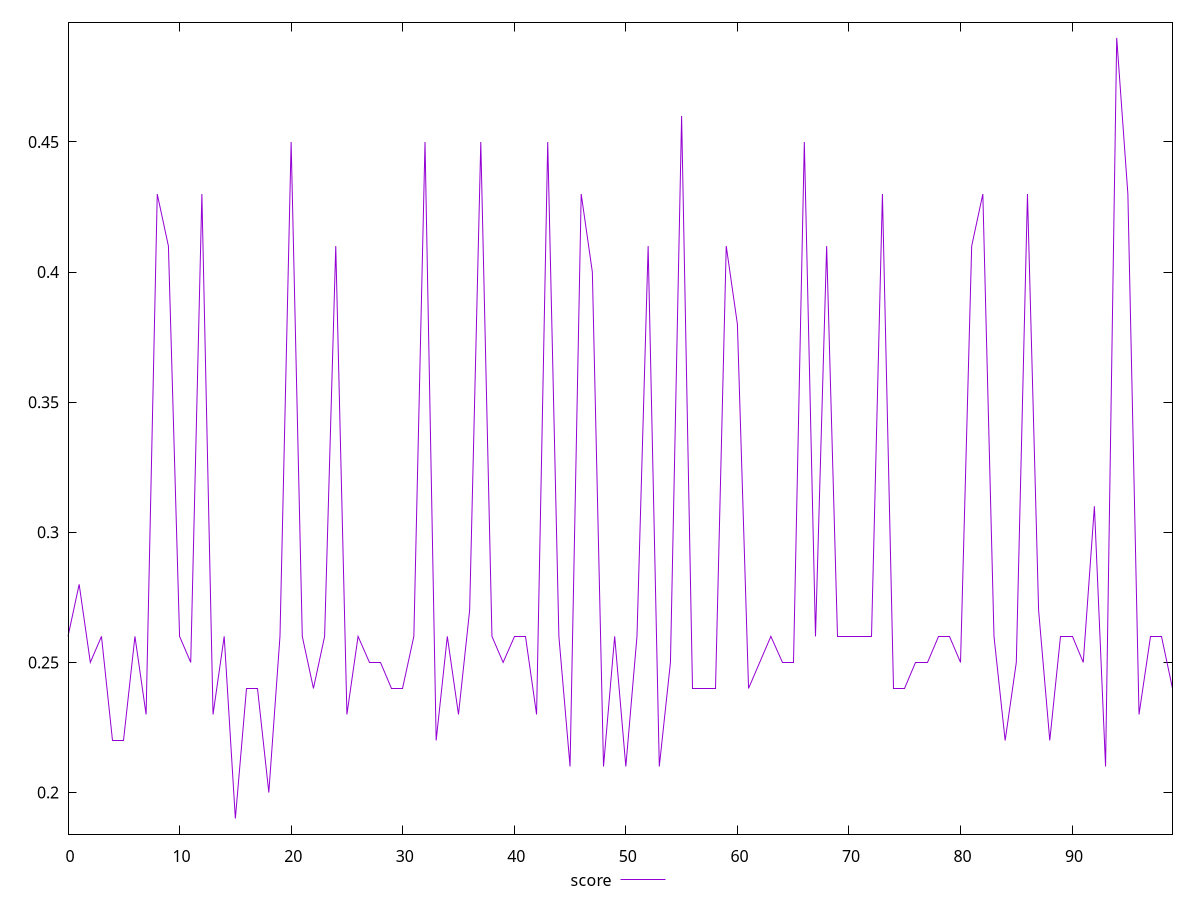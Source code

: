 reset

$score <<EOF
0 0.26
1 0.28
2 0.25
3 0.26
4 0.22
5 0.22
6 0.26
7 0.23
8 0.43
9 0.41
10 0.26
11 0.25
12 0.43
13 0.23
14 0.26
15 0.19
16 0.24
17 0.24
18 0.2
19 0.26
20 0.45
21 0.26
22 0.24
23 0.26
24 0.41
25 0.23
26 0.26
27 0.25
28 0.25
29 0.24
30 0.24
31 0.26
32 0.45
33 0.22
34 0.26
35 0.23
36 0.27
37 0.45
38 0.26
39 0.25
40 0.26
41 0.26
42 0.23
43 0.45
44 0.26
45 0.21
46 0.43
47 0.4
48 0.21
49 0.26
50 0.21
51 0.26
52 0.41
53 0.21
54 0.25
55 0.46
56 0.24
57 0.24
58 0.24
59 0.41
60 0.38
61 0.24
62 0.25
63 0.26
64 0.25
65 0.25
66 0.45
67 0.26
68 0.41
69 0.26
70 0.26
71 0.26
72 0.26
73 0.43
74 0.24
75 0.24
76 0.25
77 0.25
78 0.26
79 0.26
80 0.25
81 0.41
82 0.43
83 0.26
84 0.22
85 0.25
86 0.43
87 0.27
88 0.22
89 0.26
90 0.26
91 0.25
92 0.31
93 0.21
94 0.49
95 0.43
96 0.23
97 0.26
98 0.26
99 0.24
EOF

set key outside below
set xrange [0:99]
set yrange [0.184:0.496]
set trange [0.184:0.496]
set terminal svg size 640, 500 enhanced background rgb 'white'
set output "report_00013_2021-02-09T12-04-24.940Z/uses-text-compression/samples/pages+cached+noadtech+nomedia/score/values.svg"

plot $score title "score" with line

reset
